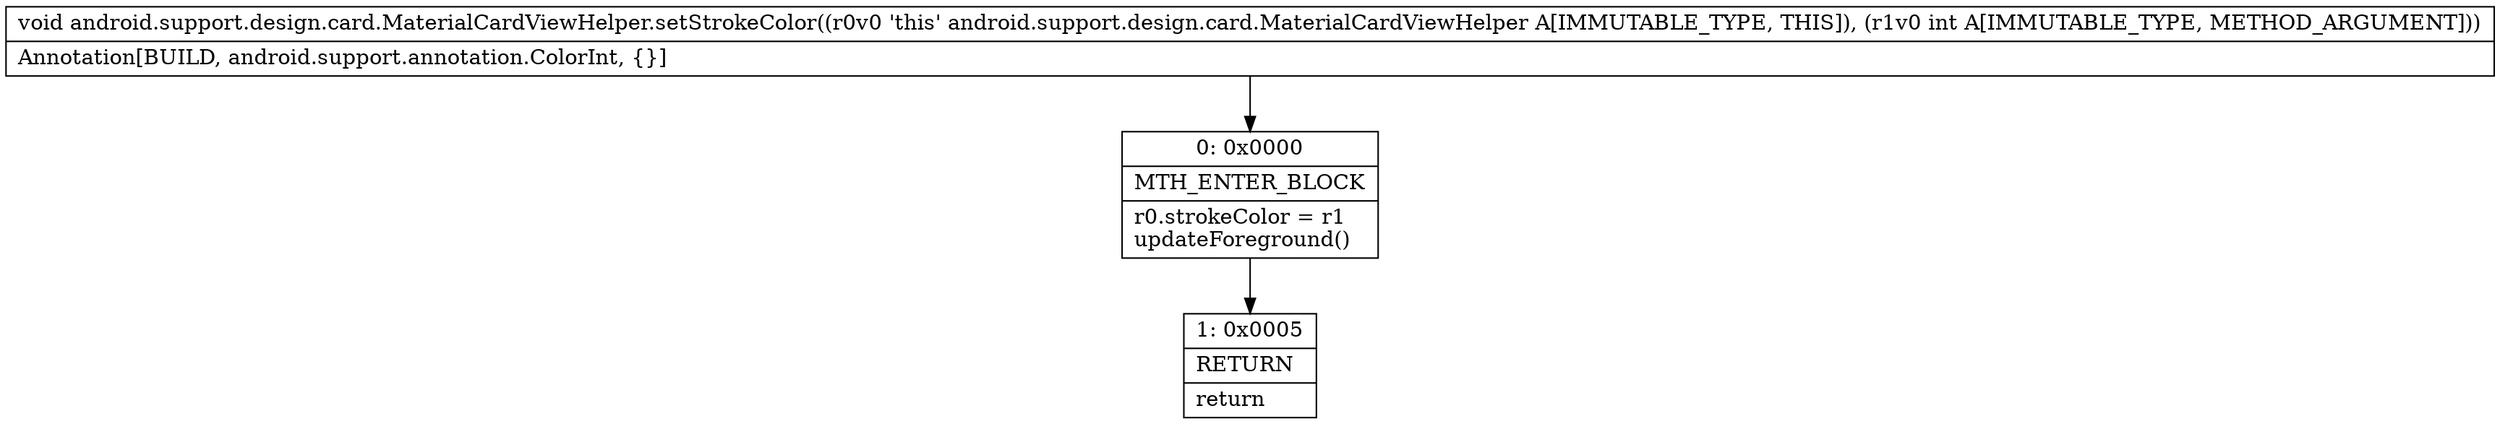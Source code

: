digraph "CFG forandroid.support.design.card.MaterialCardViewHelper.setStrokeColor(I)V" {
Node_0 [shape=record,label="{0\:\ 0x0000|MTH_ENTER_BLOCK\l|r0.strokeColor = r1\lupdateForeground()\l}"];
Node_1 [shape=record,label="{1\:\ 0x0005|RETURN\l|return\l}"];
MethodNode[shape=record,label="{void android.support.design.card.MaterialCardViewHelper.setStrokeColor((r0v0 'this' android.support.design.card.MaterialCardViewHelper A[IMMUTABLE_TYPE, THIS]), (r1v0 int A[IMMUTABLE_TYPE, METHOD_ARGUMENT]))  | Annotation[BUILD, android.support.annotation.ColorInt, \{\}]\l}"];
MethodNode -> Node_0;
Node_0 -> Node_1;
}

